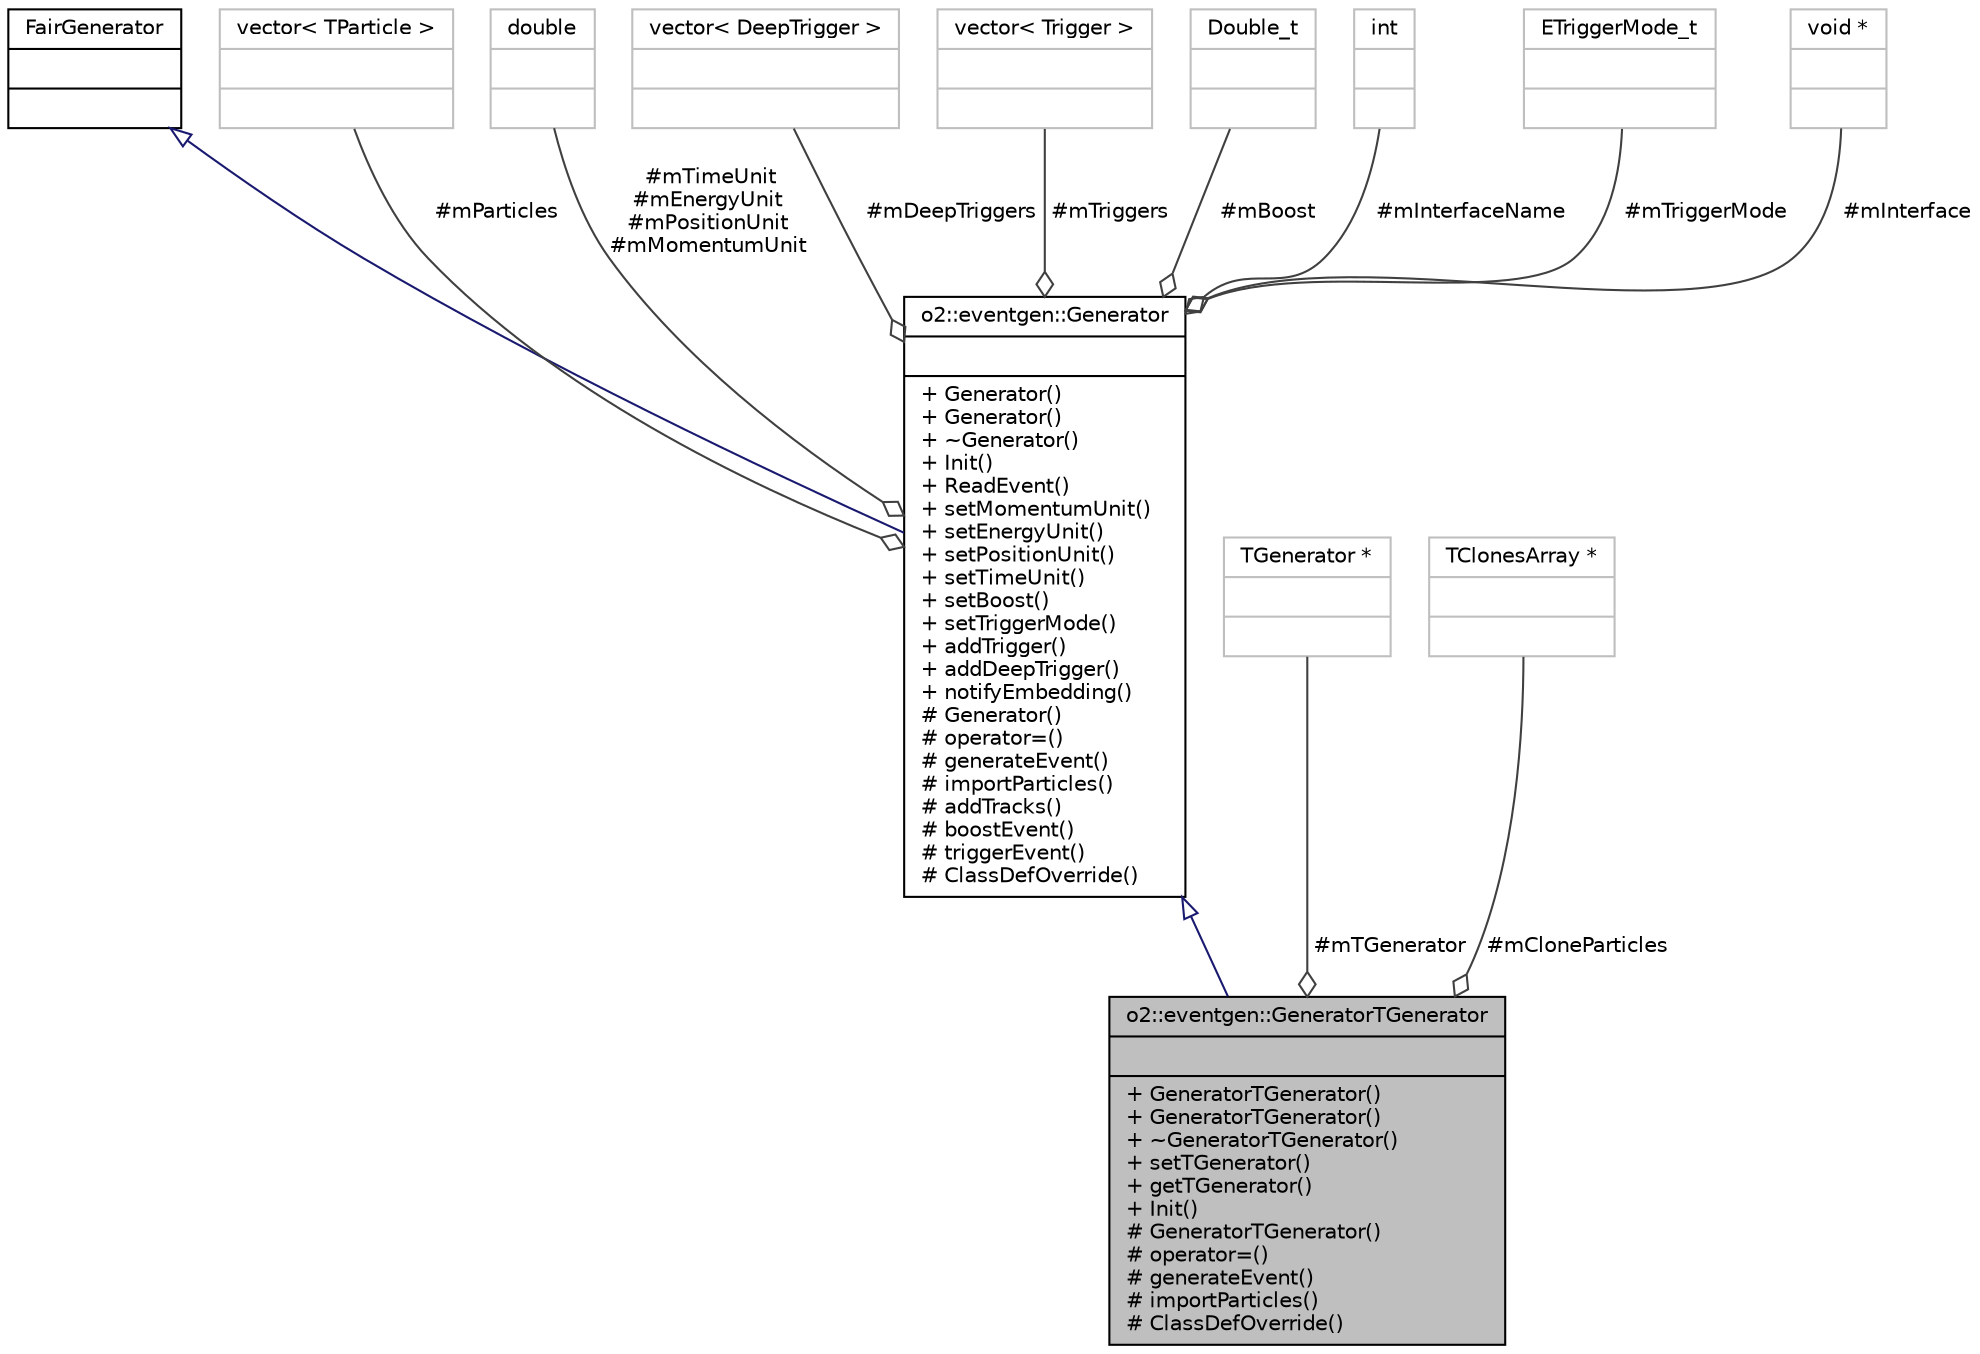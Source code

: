 digraph "o2::eventgen::GeneratorTGenerator"
{
 // INTERACTIVE_SVG=YES
  bgcolor="transparent";
  edge [fontname="Helvetica",fontsize="10",labelfontname="Helvetica",labelfontsize="10"];
  node [fontname="Helvetica",fontsize="10",shape=record];
  Node4 [label="{o2::eventgen::GeneratorTGenerator\n||+ GeneratorTGenerator()\l+ GeneratorTGenerator()\l+ ~GeneratorTGenerator()\l+ setTGenerator()\l+ getTGenerator()\l+ Init()\l# GeneratorTGenerator()\l# operator=()\l# generateEvent()\l# importParticles()\l# ClassDefOverride()\l}",height=0.2,width=0.4,color="black", fillcolor="grey75", style="filled", fontcolor="black"];
  Node5 -> Node4 [dir="back",color="midnightblue",fontsize="10",style="solid",arrowtail="onormal",fontname="Helvetica"];
  Node5 [label="{o2::eventgen::Generator\n||+ Generator()\l+ Generator()\l+ ~Generator()\l+ Init()\l+ ReadEvent()\l+ setMomentumUnit()\l+ setEnergyUnit()\l+ setPositionUnit()\l+ setTimeUnit()\l+ setBoost()\l+ setTriggerMode()\l+ addTrigger()\l+ addDeepTrigger()\l+ notifyEmbedding()\l# Generator()\l# operator=()\l# generateEvent()\l# importParticles()\l# addTracks()\l# boostEvent()\l# triggerEvent()\l# ClassDefOverride()\l}",height=0.2,width=0.4,color="black",URL="$d3/da7/classo2_1_1eventgen_1_1Generator.html"];
  Node6 -> Node5 [dir="back",color="midnightblue",fontsize="10",style="solid",arrowtail="onormal",fontname="Helvetica"];
  Node6 [label="{FairGenerator\n||}",height=0.2,width=0.4,color="black",URL="$df/d40/classFairGenerator.html"];
  Node7 -> Node5 [color="grey25",fontsize="10",style="solid",label=" #mParticles" ,arrowhead="odiamond",fontname="Helvetica"];
  Node7 [label="{vector\< TParticle \>\n||}",height=0.2,width=0.4,color="grey75"];
  Node8 -> Node5 [color="grey25",fontsize="10",style="solid",label=" #mTimeUnit\n#mEnergyUnit\n#mPositionUnit\n#mMomentumUnit" ,arrowhead="odiamond",fontname="Helvetica"];
  Node8 [label="{double\n||}",height=0.2,width=0.4,color="grey75"];
  Node9 -> Node5 [color="grey25",fontsize="10",style="solid",label=" #mDeepTriggers" ,arrowhead="odiamond",fontname="Helvetica"];
  Node9 [label="{vector\< DeepTrigger \>\n||}",height=0.2,width=0.4,color="grey75"];
  Node10 -> Node5 [color="grey25",fontsize="10",style="solid",label=" #mTriggers" ,arrowhead="odiamond",fontname="Helvetica"];
  Node10 [label="{vector\< Trigger \>\n||}",height=0.2,width=0.4,color="grey75"];
  Node11 -> Node5 [color="grey25",fontsize="10",style="solid",label=" #mBoost" ,arrowhead="odiamond",fontname="Helvetica"];
  Node11 [label="{Double_t\n||}",height=0.2,width=0.4,color="grey75"];
  Node12 -> Node5 [color="grey25",fontsize="10",style="solid",label=" #mInterfaceName" ,arrowhead="odiamond",fontname="Helvetica"];
  Node12 [label="{int\n||}",height=0.2,width=0.4,color="grey75"];
  Node13 -> Node5 [color="grey25",fontsize="10",style="solid",label=" #mTriggerMode" ,arrowhead="odiamond",fontname="Helvetica"];
  Node13 [label="{ETriggerMode_t\n||}",height=0.2,width=0.4,color="grey75"];
  Node14 -> Node5 [color="grey25",fontsize="10",style="solid",label=" #mInterface" ,arrowhead="odiamond",fontname="Helvetica"];
  Node14 [label="{void *\n||}",height=0.2,width=0.4,color="grey75"];
  Node15 -> Node4 [color="grey25",fontsize="10",style="solid",label=" #mTGenerator" ,arrowhead="odiamond",fontname="Helvetica"];
  Node15 [label="{TGenerator *\n||}",height=0.2,width=0.4,color="grey75"];
  Node16 -> Node4 [color="grey25",fontsize="10",style="solid",label=" #mCloneParticles" ,arrowhead="odiamond",fontname="Helvetica"];
  Node16 [label="{TClonesArray *\n||}",height=0.2,width=0.4,color="grey75"];
}
